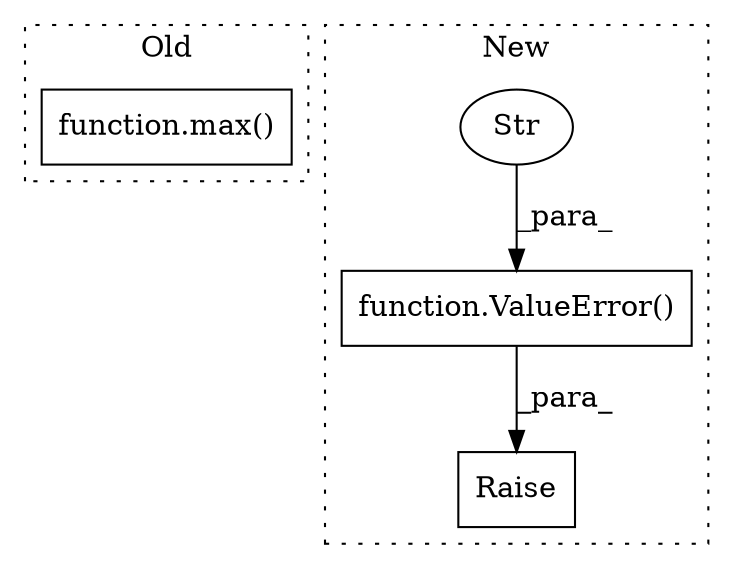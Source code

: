 digraph G {
subgraph cluster0 {
1 [label="function.max()" a="75" s="324,341" l="4,1" shape="box"];
label = "Old";
style="dotted";
}
subgraph cluster1 {
2 [label="function.ValueError()" a="75" s="406,441" l="11,1" shape="box"];
3 [label="Str" a="66" s="417" l="24" shape="ellipse"];
4 [label="Raise" a="91" s="400" l="6" shape="box"];
label = "New";
style="dotted";
}
2 -> 4 [label="_para_"];
3 -> 2 [label="_para_"];
}